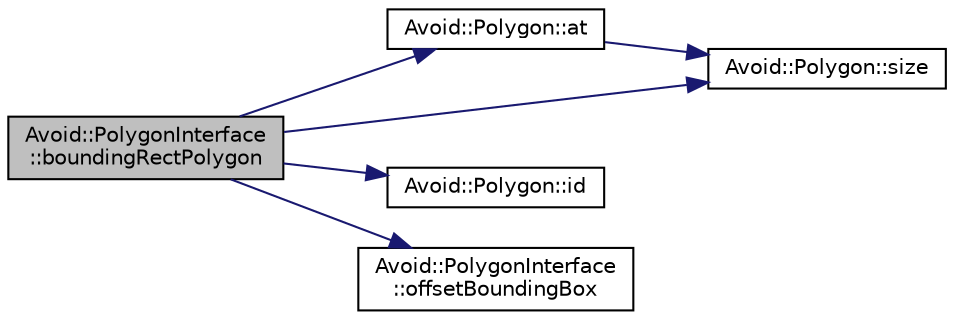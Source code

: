digraph "Avoid::PolygonInterface::boundingRectPolygon"
{
  edge [fontname="Helvetica",fontsize="10",labelfontname="Helvetica",labelfontsize="10"];
  node [fontname="Helvetica",fontsize="10",shape=record];
  rankdir="LR";
  Node3 [label="Avoid::PolygonInterface\l::boundingRectPolygon",height=0.2,width=0.4,color="black", fillcolor="grey75", style="filled", fontcolor="black"];
  Node3 -> Node4 [color="midnightblue",fontsize="10",style="solid",fontname="Helvetica"];
  Node4 [label="Avoid::Polygon::at",height=0.2,width=0.4,color="black", fillcolor="white", style="filled",URL="$classAvoid_1_1Polygon.html#ab2772d0cf1d0aad817a9814e20fce5ab",tooltip="Returns a specific point in the polygon. "];
  Node4 -> Node5 [color="midnightblue",fontsize="10",style="solid",fontname="Helvetica"];
  Node5 [label="Avoid::Polygon::size",height=0.2,width=0.4,color="black", fillcolor="white", style="filled",URL="$classAvoid_1_1Polygon.html#a2f9e9c8c78407eefbde944e663d9711e",tooltip="Returns the number of points in this polygon. "];
  Node3 -> Node6 [color="midnightblue",fontsize="10",style="solid",fontname="Helvetica"];
  Node6 [label="Avoid::Polygon::id",height=0.2,width=0.4,color="black", fillcolor="white", style="filled",URL="$classAvoid_1_1Polygon.html#a30bdb2e917bb74f0221e6ed06fe7b087",tooltip="Returns the ID value associated with this polygon. "];
  Node3 -> Node7 [color="midnightblue",fontsize="10",style="solid",fontname="Helvetica"];
  Node7 [label="Avoid::PolygonInterface\l::offsetBoundingBox",height=0.2,width=0.4,color="black", fillcolor="white", style="filled",URL="$classAvoid_1_1PolygonInterface.html#af10740857ee9fd5f9dedfb71a9b42630",tooltip="Returns the bounding rectangle that contains this polygon with optionally some buffer space around it..."];
  Node3 -> Node5 [color="midnightblue",fontsize="10",style="solid",fontname="Helvetica"];
}
